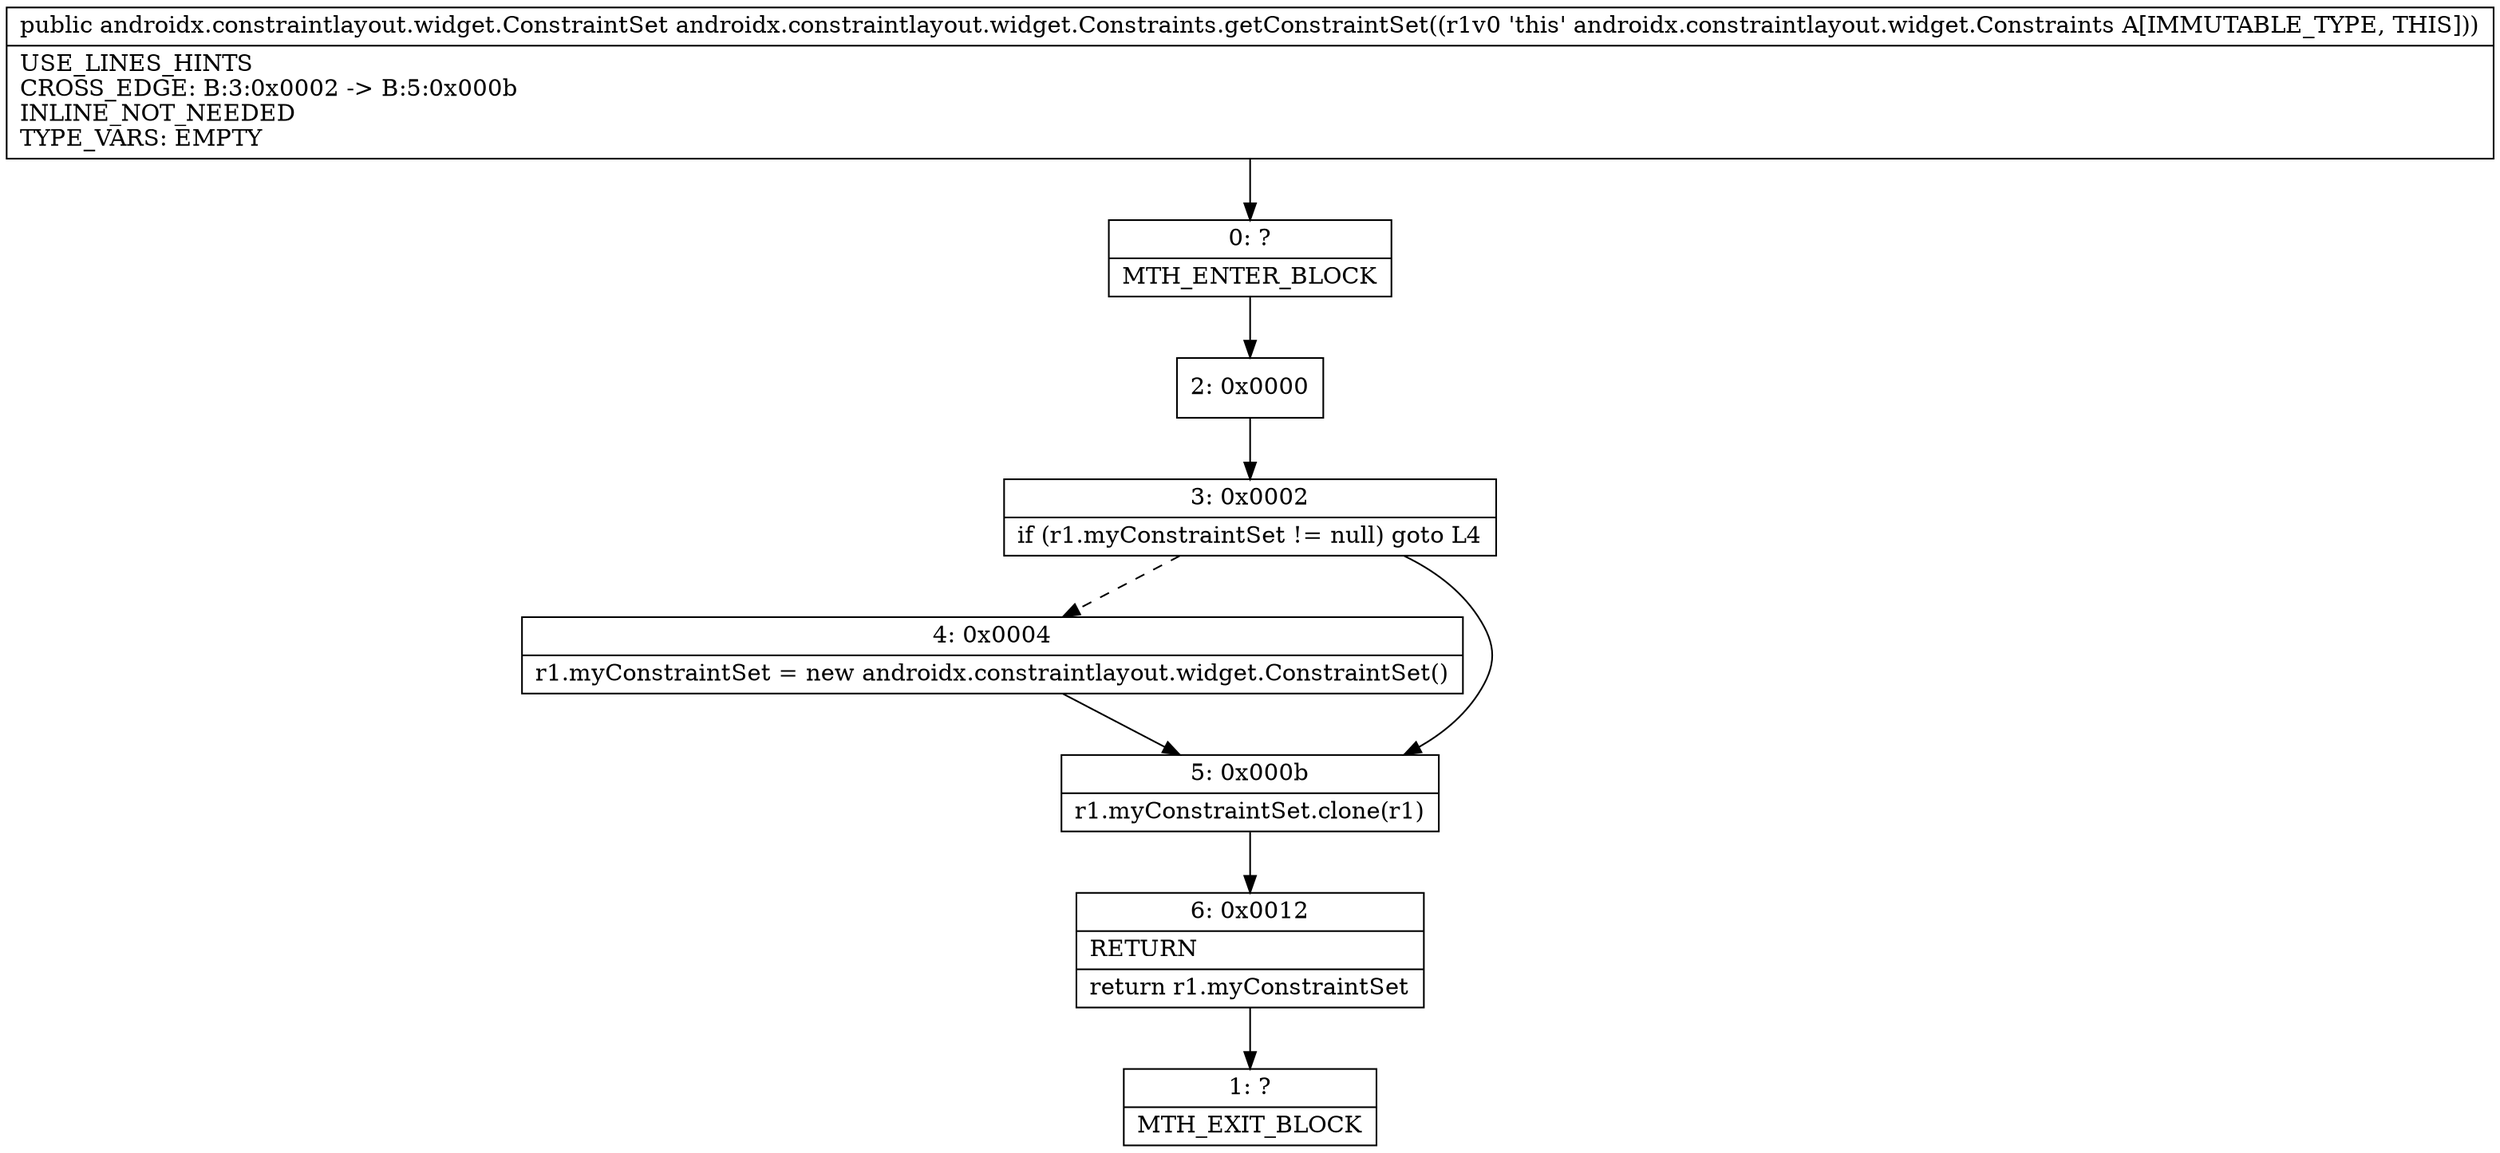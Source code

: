 digraph "CFG forandroidx.constraintlayout.widget.Constraints.getConstraintSet()Landroidx\/constraintlayout\/widget\/ConstraintSet;" {
Node_0 [shape=record,label="{0\:\ ?|MTH_ENTER_BLOCK\l}"];
Node_2 [shape=record,label="{2\:\ 0x0000}"];
Node_3 [shape=record,label="{3\:\ 0x0002|if (r1.myConstraintSet != null) goto L4\l}"];
Node_4 [shape=record,label="{4\:\ 0x0004|r1.myConstraintSet = new androidx.constraintlayout.widget.ConstraintSet()\l}"];
Node_5 [shape=record,label="{5\:\ 0x000b|r1.myConstraintSet.clone(r1)\l}"];
Node_6 [shape=record,label="{6\:\ 0x0012|RETURN\l|return r1.myConstraintSet\l}"];
Node_1 [shape=record,label="{1\:\ ?|MTH_EXIT_BLOCK\l}"];
MethodNode[shape=record,label="{public androidx.constraintlayout.widget.ConstraintSet androidx.constraintlayout.widget.Constraints.getConstraintSet((r1v0 'this' androidx.constraintlayout.widget.Constraints A[IMMUTABLE_TYPE, THIS]))  | USE_LINES_HINTS\lCROSS_EDGE: B:3:0x0002 \-\> B:5:0x000b\lINLINE_NOT_NEEDED\lTYPE_VARS: EMPTY\l}"];
MethodNode -> Node_0;Node_0 -> Node_2;
Node_2 -> Node_3;
Node_3 -> Node_4[style=dashed];
Node_3 -> Node_5;
Node_4 -> Node_5;
Node_5 -> Node_6;
Node_6 -> Node_1;
}

